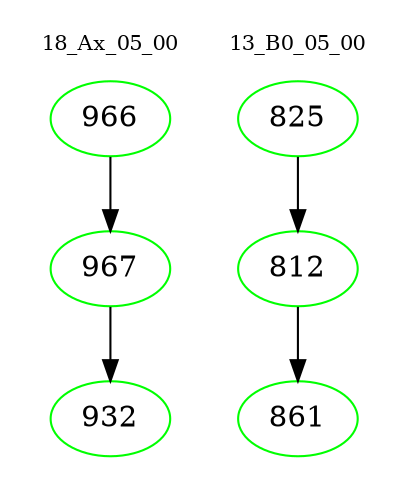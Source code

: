 digraph{
subgraph cluster_0 {
color = white
label = "18_Ax_05_00";
fontsize=10;
T0_966 [label="966", color="green"]
T0_966 -> T0_967 [color="black"]
T0_967 [label="967", color="green"]
T0_967 -> T0_932 [color="black"]
T0_932 [label="932", color="green"]
}
subgraph cluster_1 {
color = white
label = "13_B0_05_00";
fontsize=10;
T1_825 [label="825", color="green"]
T1_825 -> T1_812 [color="black"]
T1_812 [label="812", color="green"]
T1_812 -> T1_861 [color="black"]
T1_861 [label="861", color="green"]
}
}
